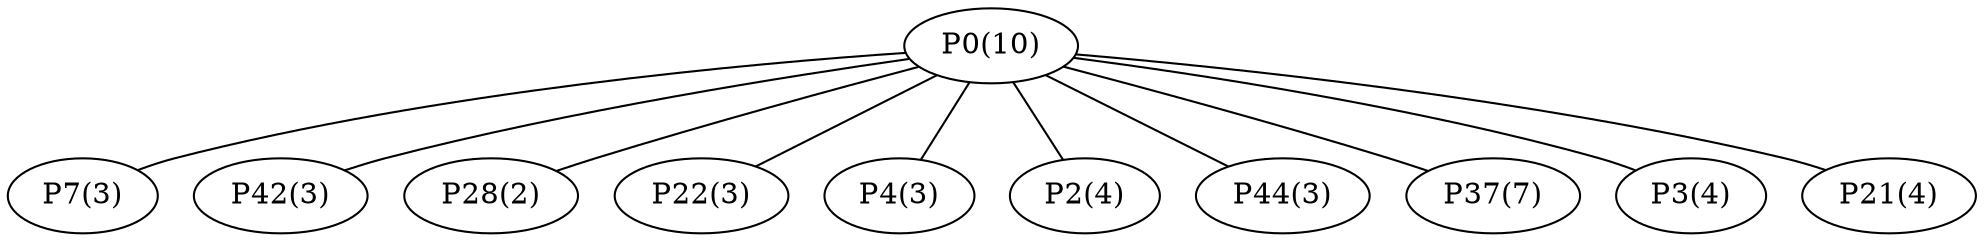 graph network {
	"P0(10)";
	"P7(3)";
	"P42(3)";
	"P28(2)";
	"P22(3)";
	"P4(3)";
	"P2(4)";
	"P44(3)";
	"P37(7)";
	"P3(4)";
	"P21(4)";
	"P0(10)" -- "P7(3)";
	"P0(10)" -- "P42(3)";
	"P0(10)" -- "P28(2)";
	"P0(10)" -- "P22(3)";
	"P0(10)" -- "P4(3)";
	"P0(10)" -- "P2(4)";
	"P0(10)" -- "P44(3)";
	"P0(10)" -- "P37(7)";
	"P0(10)" -- "P3(4)";
	"P0(10)" -- "P21(4)";
}